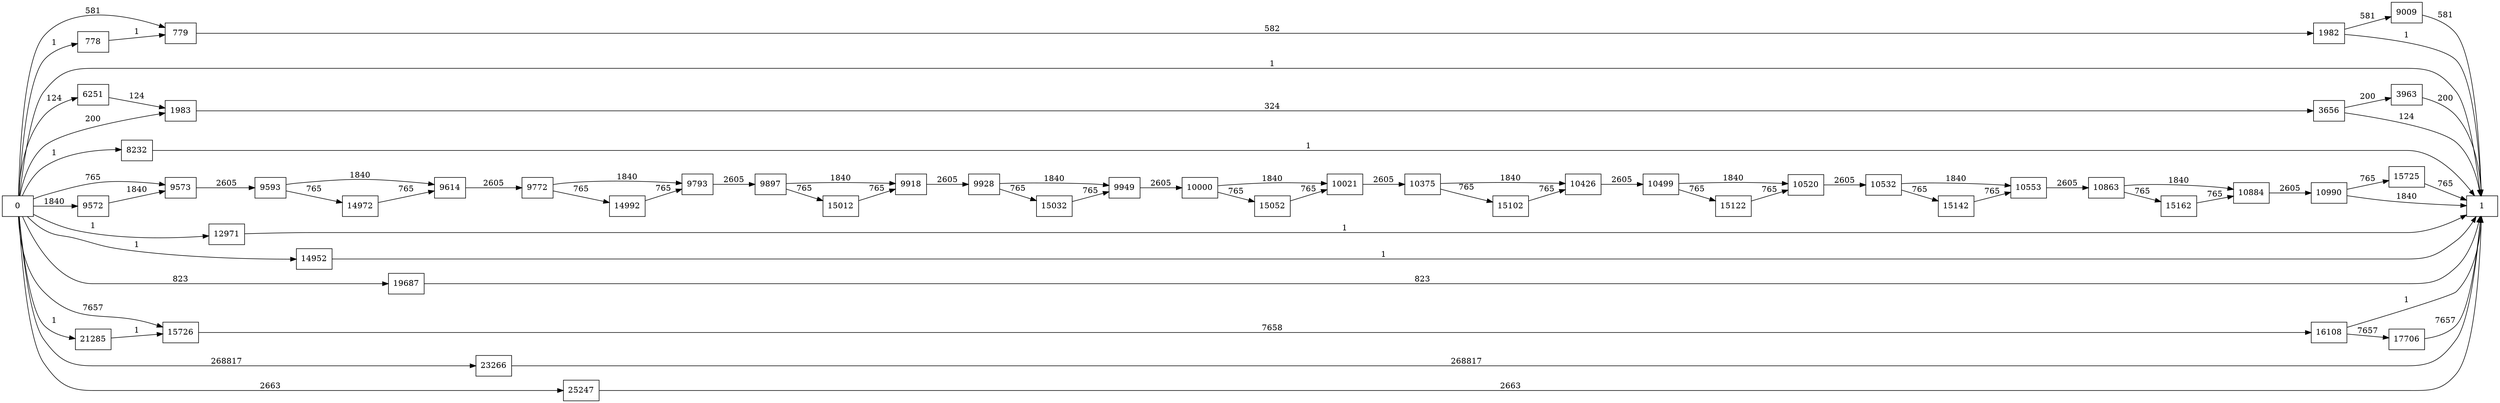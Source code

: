 digraph {
	graph [rankdir=LR]
	node [shape=rectangle]
	778 -> 779 [label=1]
	779 -> 1982 [label=582]
	1982 -> 1 [label=1]
	1982 -> 9009 [label=581]
	1983 -> 3656 [label=324]
	3656 -> 1 [label=124]
	3656 -> 3963 [label=200]
	3963 -> 1 [label=200]
	6251 -> 1983 [label=124]
	8232 -> 1 [label=1]
	9009 -> 1 [label=581]
	9572 -> 9573 [label=1840]
	9573 -> 9593 [label=2605]
	9593 -> 9614 [label=1840]
	9593 -> 14972 [label=765]
	9614 -> 9772 [label=2605]
	9772 -> 9793 [label=1840]
	9772 -> 14992 [label=765]
	9793 -> 9897 [label=2605]
	9897 -> 9918 [label=1840]
	9897 -> 15012 [label=765]
	9918 -> 9928 [label=2605]
	9928 -> 9949 [label=1840]
	9928 -> 15032 [label=765]
	9949 -> 10000 [label=2605]
	10000 -> 10021 [label=1840]
	10000 -> 15052 [label=765]
	10021 -> 10375 [label=2605]
	10375 -> 10426 [label=1840]
	10375 -> 15102 [label=765]
	10426 -> 10499 [label=2605]
	10499 -> 10520 [label=1840]
	10499 -> 15122 [label=765]
	10520 -> 10532 [label=2605]
	10532 -> 10553 [label=1840]
	10532 -> 15142 [label=765]
	10553 -> 10863 [label=2605]
	10863 -> 10884 [label=1840]
	10863 -> 15162 [label=765]
	10884 -> 10990 [label=2605]
	10990 -> 1 [label=1840]
	10990 -> 15725 [label=765]
	12971 -> 1 [label=1]
	14952 -> 1 [label=1]
	14972 -> 9614 [label=765]
	14992 -> 9793 [label=765]
	15012 -> 9918 [label=765]
	15032 -> 9949 [label=765]
	15052 -> 10021 [label=765]
	15102 -> 10426 [label=765]
	15122 -> 10520 [label=765]
	15142 -> 10553 [label=765]
	15162 -> 10884 [label=765]
	15725 -> 1 [label=765]
	15726 -> 16108 [label=7658]
	16108 -> 1 [label=1]
	16108 -> 17706 [label=7657]
	17706 -> 1 [label=7657]
	19687 -> 1 [label=823]
	21285 -> 15726 [label=1]
	23266 -> 1 [label=268817]
	25247 -> 1 [label=2663]
	0 -> 1983 [label=200]
	0 -> 779 [label=581]
	0 -> 9573 [label=765]
	0 -> 15726 [label=7657]
	0 -> 778 [label=1]
	0 -> 1 [label=1]
	0 -> 6251 [label=124]
	0 -> 8232 [label=1]
	0 -> 9572 [label=1840]
	0 -> 12971 [label=1]
	0 -> 14952 [label=1]
	0 -> 19687 [label=823]
	0 -> 21285 [label=1]
	0 -> 23266 [label=268817]
	0 -> 25247 [label=2663]
}

